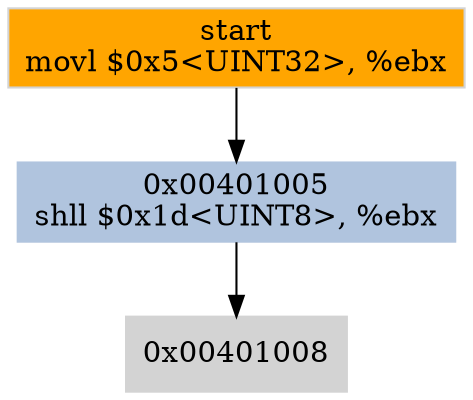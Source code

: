 digraph G {
node[shape=rectangle,style=filled,fillcolor=lightsteelblue,color=lightsteelblue]
bgcolor="transparent"
a0x00401000movl_0x5UINT32_ebx[label="start\nmovl $0x5<UINT32>, %ebx",color="lightgrey",fillcolor="orange"];
a0x00401005shll_0x1dUINT8_ebx[label="0x00401005\nshll $0x1d<UINT8>, %ebx"];
a0x00401008[label="0x00401008",color="lightgrey",fillcolor="lightgrey"];
a0x00401000movl_0x5UINT32_ebx -> a0x00401005shll_0x1dUINT8_ebx [color="#000000"];
a0x00401005shll_0x1dUINT8_ebx -> a0x00401008 [color="#000000"];
}
